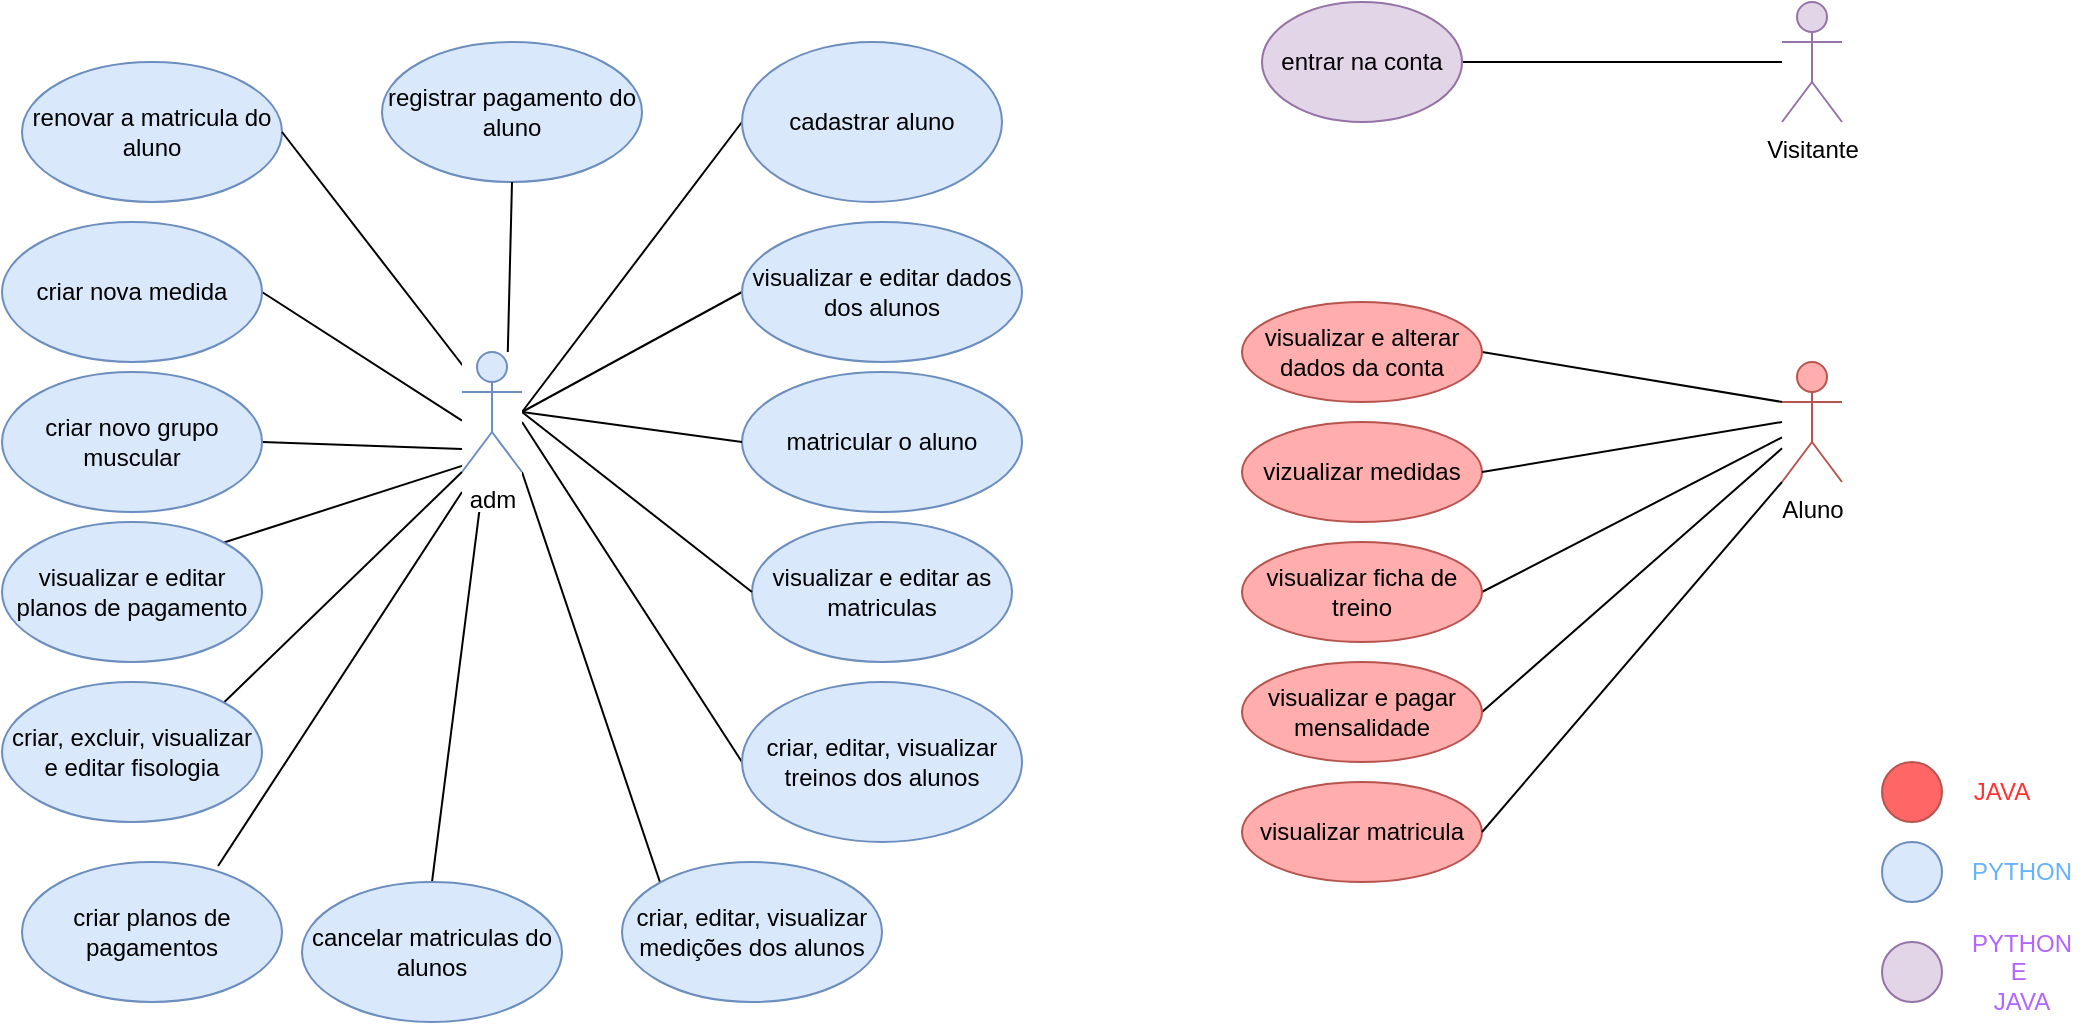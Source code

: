 <mxfile version="26.0.15">
  <diagram id="C5RBs43oDa-KdzZeNtuy" name="Page-1">
    <mxGraphModel dx="1624" dy="929" grid="1" gridSize="10" guides="1" tooltips="1" connect="1" arrows="1" fold="1" page="1" pageScale="1" pageWidth="827" pageHeight="1169" math="0" shadow="0">
      <root>
        <mxCell id="WIyWlLk6GJQsqaUBKTNV-0" />
        <mxCell id="WIyWlLk6GJQsqaUBKTNV-1" parent="WIyWlLk6GJQsqaUBKTNV-0" />
        <mxCell id="BnCr40TSd7fpDwWJQl5j-0" style="rounded=0;orthogonalLoop=1;jettySize=auto;html=1;exitX=0.5;exitY=0;exitDx=0;exitDy=0;endArrow=none;startFill=0;" parent="WIyWlLk6GJQsqaUBKTNV-1" source="BnCr40TSd7fpDwWJQl5j-44" target="BnCr40TSd7fpDwWJQl5j-41" edge="1">
          <mxGeometry relative="1" as="geometry" />
        </mxCell>
        <mxCell id="BnCr40TSd7fpDwWJQl5j-1" style="edgeStyle=none;shape=connector;rounded=0;orthogonalLoop=1;jettySize=auto;html=1;exitX=1;exitY=0.333;exitDx=0;exitDy=0;exitPerimeter=0;entryX=0;entryY=0.5;entryDx=0;entryDy=0;strokeColor=default;align=center;verticalAlign=middle;fontFamily=Helvetica;fontSize=11;fontColor=default;labelBackgroundColor=default;startArrow=none;startFill=0;endArrow=none;endFill=0;" parent="WIyWlLk6GJQsqaUBKTNV-1" target="BnCr40TSd7fpDwWJQl5j-11" edge="1">
          <mxGeometry relative="1" as="geometry">
            <mxPoint x="620" y="775" as="sourcePoint" />
          </mxGeometry>
        </mxCell>
        <mxCell id="BnCr40TSd7fpDwWJQl5j-2" style="edgeStyle=none;shape=connector;rounded=0;orthogonalLoop=1;jettySize=auto;html=1;exitX=1;exitY=0.333;exitDx=0;exitDy=0;exitPerimeter=0;entryX=0;entryY=0.5;entryDx=0;entryDy=0;strokeColor=default;align=center;verticalAlign=middle;fontFamily=Helvetica;fontSize=11;fontColor=default;labelBackgroundColor=default;startArrow=none;startFill=0;endArrow=none;endFill=0;" parent="WIyWlLk6GJQsqaUBKTNV-1" target="BnCr40TSd7fpDwWJQl5j-13" edge="1">
          <mxGeometry relative="1" as="geometry">
            <mxPoint x="620" y="775" as="sourcePoint" />
          </mxGeometry>
        </mxCell>
        <mxCell id="BnCr40TSd7fpDwWJQl5j-3" value="Visitante" style="shape=umlActor;verticalLabelPosition=bottom;verticalAlign=top;html=1;outlineConnect=0;fillColor=#e1d5e7;strokeColor=#9673a6;" parent="WIyWlLk6GJQsqaUBKTNV-1" vertex="1">
          <mxGeometry x="1250" y="570" width="30" height="60" as="geometry" />
        </mxCell>
        <mxCell id="BnCr40TSd7fpDwWJQl5j-4" style="rounded=0;orthogonalLoop=1;jettySize=auto;html=1;exitX=0;exitY=0.333;exitDx=0;exitDy=0;exitPerimeter=0;entryX=1;entryY=0.5;entryDx=0;entryDy=0;startArrow=none;startFill=0;endArrow=none;endFill=0;" parent="WIyWlLk6GJQsqaUBKTNV-1" source="BnCr40TSd7fpDwWJQl5j-5" target="BnCr40TSd7fpDwWJQl5j-8" edge="1">
          <mxGeometry relative="1" as="geometry" />
        </mxCell>
        <mxCell id="BnCr40TSd7fpDwWJQl5j-5" value="Aluno" style="shape=umlActor;verticalLabelPosition=bottom;verticalAlign=top;html=1;outlineConnect=0;fillColor=light-dark(#ffadad, #ff7777);strokeColor=#b85450;" parent="WIyWlLk6GJQsqaUBKTNV-1" vertex="1">
          <mxGeometry x="1250" y="750" width="30" height="60" as="geometry" />
        </mxCell>
        <mxCell id="BnCr40TSd7fpDwWJQl5j-6" style="edgeStyle=none;shape=connector;rounded=0;orthogonalLoop=1;jettySize=auto;html=1;exitX=1;exitY=0.5;exitDx=0;exitDy=0;strokeColor=default;align=center;verticalAlign=middle;fontFamily=Helvetica;fontSize=11;fontColor=default;labelBackgroundColor=default;startArrow=none;startFill=0;endArrow=none;endFill=0;" parent="WIyWlLk6GJQsqaUBKTNV-1" source="BnCr40TSd7fpDwWJQl5j-7" target="BnCr40TSd7fpDwWJQl5j-3" edge="1">
          <mxGeometry relative="1" as="geometry" />
        </mxCell>
        <mxCell id="BnCr40TSd7fpDwWJQl5j-7" value="entrar na conta" style="ellipse;whiteSpace=wrap;html=1;fillColor=#e1d5e7;strokeColor=#9673a6;" parent="WIyWlLk6GJQsqaUBKTNV-1" vertex="1">
          <mxGeometry x="990" y="570" width="100" height="60" as="geometry" />
        </mxCell>
        <mxCell id="BnCr40TSd7fpDwWJQl5j-8" value="visualizar e alterar dados da conta" style="ellipse;whiteSpace=wrap;html=1;fillColor=light-dark(#ffadad, #ff7777);strokeColor=#b85450;" parent="WIyWlLk6GJQsqaUBKTNV-1" vertex="1">
          <mxGeometry x="980" y="720" width="120" height="50" as="geometry" />
        </mxCell>
        <mxCell id="BnCr40TSd7fpDwWJQl5j-9" style="edgeStyle=none;shape=connector;rounded=0;orthogonalLoop=1;jettySize=auto;html=1;exitX=1;exitY=0.5;exitDx=0;exitDy=0;strokeColor=default;align=center;verticalAlign=middle;fontFamily=Helvetica;fontSize=11;fontColor=default;labelBackgroundColor=default;startArrow=none;startFill=0;endArrow=none;endFill=0;" parent="WIyWlLk6GJQsqaUBKTNV-1" source="BnCr40TSd7fpDwWJQl5j-10" target="BnCr40TSd7fpDwWJQl5j-5" edge="1">
          <mxGeometry relative="1" as="geometry" />
        </mxCell>
        <mxCell id="BnCr40TSd7fpDwWJQl5j-10" value="visualizar ficha de treino" style="ellipse;whiteSpace=wrap;html=1;fillColor=light-dark(#ffadad, #ff7777);strokeColor=#b85450;" parent="WIyWlLk6GJQsqaUBKTNV-1" vertex="1">
          <mxGeometry x="980" y="840" width="120" height="50" as="geometry" />
        </mxCell>
        <mxCell id="BnCr40TSd7fpDwWJQl5j-11" value="cadastrar aluno" style="ellipse;whiteSpace=wrap;html=1;fillColor=#dae8fc;strokeColor=#6c8ebf;" parent="WIyWlLk6GJQsqaUBKTNV-1" vertex="1">
          <mxGeometry x="730" y="590" width="130" height="80" as="geometry" />
        </mxCell>
        <mxCell id="BnCr40TSd7fpDwWJQl5j-12" value="matricular o aluno" style="ellipse;whiteSpace=wrap;html=1;fillColor=#dae8fc;strokeColor=#6c8ebf;" parent="WIyWlLk6GJQsqaUBKTNV-1" vertex="1">
          <mxGeometry x="730" y="755" width="140" height="70" as="geometry" />
        </mxCell>
        <mxCell id="BnCr40TSd7fpDwWJQl5j-13" value="visualizar e editar dados dos alunos" style="ellipse;whiteSpace=wrap;html=1;fillColor=#dae8fc;strokeColor=#6c8ebf;" parent="WIyWlLk6GJQsqaUBKTNV-1" vertex="1">
          <mxGeometry x="730" y="680" width="140" height="70" as="geometry" />
        </mxCell>
        <mxCell id="BnCr40TSd7fpDwWJQl5j-14" style="edgeStyle=none;shape=connector;rounded=0;orthogonalLoop=1;jettySize=auto;html=1;exitX=0;exitY=0.5;exitDx=0;exitDy=0;strokeColor=default;align=center;verticalAlign=middle;fontFamily=Helvetica;fontSize=11;fontColor=default;labelBackgroundColor=default;startArrow=none;startFill=0;endArrow=none;endFill=0;" parent="WIyWlLk6GJQsqaUBKTNV-1" source="BnCr40TSd7fpDwWJQl5j-15" edge="1">
          <mxGeometry relative="1" as="geometry">
            <mxPoint x="620" y="780" as="targetPoint" />
          </mxGeometry>
        </mxCell>
        <mxCell id="BnCr40TSd7fpDwWJQl5j-15" value="criar, editar, visualizar treinos dos alunos" style="ellipse;whiteSpace=wrap;html=1;fillColor=#dae8fc;strokeColor=#6c8ebf;" parent="WIyWlLk6GJQsqaUBKTNV-1" vertex="1">
          <mxGeometry x="730" y="910" width="140" height="80" as="geometry" />
        </mxCell>
        <mxCell id="BnCr40TSd7fpDwWJQl5j-16" value="visualizar e editar as matriculas" style="ellipse;whiteSpace=wrap;html=1;fillColor=#dae8fc;strokeColor=#6c8ebf;" parent="WIyWlLk6GJQsqaUBKTNV-1" vertex="1">
          <mxGeometry x="735" y="830" width="130" height="70" as="geometry" />
        </mxCell>
        <mxCell id="BnCr40TSd7fpDwWJQl5j-17" value="vizualizar medidas" style="ellipse;whiteSpace=wrap;html=1;fillColor=light-dark(#ffadad, #ff7777);strokeColor=#b85450;" parent="WIyWlLk6GJQsqaUBKTNV-1" vertex="1">
          <mxGeometry x="980" y="780" width="120" height="50" as="geometry" />
        </mxCell>
        <mxCell id="BnCr40TSd7fpDwWJQl5j-18" style="edgeStyle=none;shape=connector;rounded=0;orthogonalLoop=1;jettySize=auto;html=1;exitX=1;exitY=0.5;exitDx=0;exitDy=0;strokeColor=default;align=center;verticalAlign=middle;fontFamily=Helvetica;fontSize=11;fontColor=default;labelBackgroundColor=default;startArrow=none;startFill=0;endArrow=none;endFill=0;" parent="WIyWlLk6GJQsqaUBKTNV-1" source="BnCr40TSd7fpDwWJQl5j-17" edge="1">
          <mxGeometry relative="1" as="geometry">
            <mxPoint x="1250" y="780" as="targetPoint" />
          </mxGeometry>
        </mxCell>
        <mxCell id="BnCr40TSd7fpDwWJQl5j-19" style="edgeStyle=none;shape=connector;rounded=0;orthogonalLoop=1;jettySize=auto;html=1;exitX=1;exitY=0.5;exitDx=0;exitDy=0;strokeColor=default;align=center;verticalAlign=middle;fontFamily=Helvetica;fontSize=11;fontColor=default;labelBackgroundColor=default;startArrow=none;startFill=0;endArrow=none;endFill=0;" parent="WIyWlLk6GJQsqaUBKTNV-1" source="BnCr40TSd7fpDwWJQl5j-20" target="BnCr40TSd7fpDwWJQl5j-5" edge="1">
          <mxGeometry relative="1" as="geometry" />
        </mxCell>
        <mxCell id="BnCr40TSd7fpDwWJQl5j-20" value="visualizar e pagar mensalidade" style="ellipse;whiteSpace=wrap;html=1;fillColor=light-dark(#ffadad, #ff7777);strokeColor=#b85450;" parent="WIyWlLk6GJQsqaUBKTNV-1" vertex="1">
          <mxGeometry x="980" y="900" width="120" height="50" as="geometry" />
        </mxCell>
        <mxCell id="BbILCWoNtjiqPYjzGGdG-3" style="rounded=0;orthogonalLoop=1;jettySize=auto;html=1;exitX=0;exitY=0;exitDx=0;exitDy=0;entryX=1;entryY=0.75;entryDx=0;entryDy=0;endArrow=none;startFill=0;" edge="1" parent="WIyWlLk6GJQsqaUBKTNV-1" source="BnCr40TSd7fpDwWJQl5j-22" target="BnCr40TSd7fpDwWJQl5j-40">
          <mxGeometry relative="1" as="geometry" />
        </mxCell>
        <mxCell id="BnCr40TSd7fpDwWJQl5j-22" value="criar, editar, visualizar medições dos alunos" style="ellipse;whiteSpace=wrap;html=1;fillColor=#dae8fc;strokeColor=#6c8ebf;" parent="WIyWlLk6GJQsqaUBKTNV-1" vertex="1">
          <mxGeometry x="670" y="1000" width="130" height="70" as="geometry" />
        </mxCell>
        <mxCell id="BnCr40TSd7fpDwWJQl5j-23" value="visualizar matricula" style="ellipse;whiteSpace=wrap;html=1;fillColor=light-dark(#ffadad, #ff7777);strokeColor=#b85450;" parent="WIyWlLk6GJQsqaUBKTNV-1" vertex="1">
          <mxGeometry x="980" y="960" width="120" height="50" as="geometry" />
        </mxCell>
        <mxCell id="BnCr40TSd7fpDwWJQl5j-24" style="edgeStyle=none;shape=connector;rounded=0;orthogonalLoop=1;jettySize=auto;html=1;exitX=1;exitY=0.5;exitDx=0;exitDy=0;entryX=0;entryY=1;entryDx=0;entryDy=0;entryPerimeter=0;strokeColor=default;align=center;verticalAlign=middle;fontFamily=Helvetica;fontSize=11;fontColor=default;labelBackgroundColor=default;startArrow=none;startFill=0;endArrow=none;endFill=0;" parent="WIyWlLk6GJQsqaUBKTNV-1" source="BnCr40TSd7fpDwWJQl5j-23" target="BnCr40TSd7fpDwWJQl5j-5" edge="1">
          <mxGeometry relative="1" as="geometry" />
        </mxCell>
        <mxCell id="BnCr40TSd7fpDwWJQl5j-25" style="edgeStyle=none;shape=connector;rounded=0;orthogonalLoop=1;jettySize=auto;html=1;exitX=0;exitY=0.5;exitDx=0;exitDy=0;entryX=1;entryY=0.333;entryDx=0;entryDy=0;entryPerimeter=0;strokeColor=default;align=center;verticalAlign=middle;fontFamily=Helvetica;fontSize=11;fontColor=default;labelBackgroundColor=default;startArrow=none;startFill=0;endArrow=none;endFill=0;" parent="WIyWlLk6GJQsqaUBKTNV-1" source="BnCr40TSd7fpDwWJQl5j-12" edge="1">
          <mxGeometry relative="1" as="geometry">
            <mxPoint x="620" y="775" as="targetPoint" />
          </mxGeometry>
        </mxCell>
        <mxCell id="BnCr40TSd7fpDwWJQl5j-26" style="edgeStyle=none;shape=connector;rounded=0;orthogonalLoop=1;jettySize=auto;html=1;exitX=0;exitY=0.5;exitDx=0;exitDy=0;entryX=1;entryY=0.333;entryDx=0;entryDy=0;entryPerimeter=0;strokeColor=default;align=center;verticalAlign=middle;fontFamily=Helvetica;fontSize=11;fontColor=default;labelBackgroundColor=default;startArrow=none;startFill=0;endArrow=none;endFill=0;" parent="WIyWlLk6GJQsqaUBKTNV-1" source="BnCr40TSd7fpDwWJQl5j-16" edge="1">
          <mxGeometry relative="1" as="geometry">
            <mxPoint x="620" y="775" as="targetPoint" />
          </mxGeometry>
        </mxCell>
        <mxCell id="BnCr40TSd7fpDwWJQl5j-27" style="rounded=0;orthogonalLoop=1;jettySize=auto;html=1;exitX=0.754;exitY=0.029;exitDx=0;exitDy=0;endArrow=none;startFill=0;exitPerimeter=0;" parent="WIyWlLk6GJQsqaUBKTNV-1" edge="1" source="BnCr40TSd7fpDwWJQl5j-28">
          <mxGeometry relative="1" as="geometry">
            <mxPoint x="589.997" y="815" as="targetPoint" />
            <mxPoint x="429.33" y="990" as="sourcePoint" />
          </mxGeometry>
        </mxCell>
        <mxCell id="BnCr40TSd7fpDwWJQl5j-28" value="criar planos de pagamentos" style="ellipse;whiteSpace=wrap;html=1;fillColor=#dae8fc;strokeColor=#6c8ebf;" parent="WIyWlLk6GJQsqaUBKTNV-1" vertex="1">
          <mxGeometry x="370" y="1000" width="130" height="70" as="geometry" />
        </mxCell>
        <mxCell id="BnCr40TSd7fpDwWJQl5j-29" style="edgeStyle=none;shape=connector;rounded=0;orthogonalLoop=1;jettySize=auto;html=1;exitX=1;exitY=0;exitDx=0;exitDy=0;strokeColor=default;align=center;verticalAlign=middle;fontFamily=Helvetica;fontSize=11;fontColor=default;labelBackgroundColor=default;startFill=0;endArrow=none;" parent="WIyWlLk6GJQsqaUBKTNV-1" source="BnCr40TSd7fpDwWJQl5j-30" edge="1">
          <mxGeometry relative="1" as="geometry">
            <mxPoint x="590" y="801.961" as="targetPoint" />
          </mxGeometry>
        </mxCell>
        <mxCell id="BnCr40TSd7fpDwWJQl5j-30" value="visualizar e editar planos de pagamento" style="ellipse;whiteSpace=wrap;html=1;fillColor=#dae8fc;strokeColor=#6c8ebf;" parent="WIyWlLk6GJQsqaUBKTNV-1" vertex="1">
          <mxGeometry x="360" y="830" width="130" height="70" as="geometry" />
        </mxCell>
        <mxCell id="BnCr40TSd7fpDwWJQl5j-31" value="registrar pagamento do aluno" style="ellipse;whiteSpace=wrap;html=1;fillColor=#dae8fc;strokeColor=#6c8ebf;" parent="WIyWlLk6GJQsqaUBKTNV-1" vertex="1">
          <mxGeometry x="550" y="590" width="130" height="70" as="geometry" />
        </mxCell>
        <mxCell id="BnCr40TSd7fpDwWJQl5j-33" value="renovar a matricula do aluno" style="ellipse;whiteSpace=wrap;html=1;fillColor=#dae8fc;strokeColor=#6c8ebf;" parent="WIyWlLk6GJQsqaUBKTNV-1" vertex="1">
          <mxGeometry x="370" y="600" width="130" height="70" as="geometry" />
        </mxCell>
        <mxCell id="BnCr40TSd7fpDwWJQl5j-34" style="edgeStyle=none;shape=connector;rounded=0;orthogonalLoop=1;jettySize=auto;html=1;exitX=1;exitY=0.5;exitDx=0;exitDy=0;strokeColor=default;align=center;verticalAlign=middle;fontFamily=Helvetica;fontSize=11;fontColor=default;labelBackgroundColor=default;startFill=0;endArrow=none;" parent="WIyWlLk6GJQsqaUBKTNV-1" source="BnCr40TSd7fpDwWJQl5j-35" edge="1">
          <mxGeometry relative="1" as="geometry">
            <mxPoint x="590" y="779.286" as="targetPoint" />
          </mxGeometry>
        </mxCell>
        <mxCell id="BnCr40TSd7fpDwWJQl5j-35" value="criar nova medida" style="ellipse;whiteSpace=wrap;html=1;fillColor=#dae8fc;strokeColor=#6c8ebf;" parent="WIyWlLk6GJQsqaUBKTNV-1" vertex="1">
          <mxGeometry x="360" y="680" width="130" height="70" as="geometry" />
        </mxCell>
        <mxCell id="BnCr40TSd7fpDwWJQl5j-36" style="edgeStyle=none;shape=connector;rounded=0;orthogonalLoop=1;jettySize=auto;html=1;exitX=1;exitY=0.5;exitDx=0;exitDy=0;strokeColor=default;align=center;verticalAlign=middle;fontFamily=Helvetica;fontSize=11;fontColor=default;labelBackgroundColor=default;startFill=0;endArrow=none;" parent="WIyWlLk6GJQsqaUBKTNV-1" source="BnCr40TSd7fpDwWJQl5j-37" edge="1">
          <mxGeometry relative="1" as="geometry">
            <mxPoint x="590" y="793.478" as="targetPoint" />
          </mxGeometry>
        </mxCell>
        <mxCell id="BnCr40TSd7fpDwWJQl5j-37" value="criar novo grupo muscular" style="ellipse;whiteSpace=wrap;html=1;fillColor=#dae8fc;strokeColor=#6c8ebf;" parent="WIyWlLk6GJQsqaUBKTNV-1" vertex="1">
          <mxGeometry x="360" y="755" width="130" height="70" as="geometry" />
        </mxCell>
        <mxCell id="BnCr40TSd7fpDwWJQl5j-38" style="edgeStyle=none;shape=connector;rounded=0;orthogonalLoop=1;jettySize=auto;html=1;exitX=1;exitY=0.5;exitDx=0;exitDy=0;entryX=0.25;entryY=0.1;entryDx=0;entryDy=0;entryPerimeter=0;strokeColor=default;align=center;verticalAlign=middle;fontFamily=Helvetica;fontSize=11;fontColor=default;labelBackgroundColor=default;startFill=0;endArrow=none;" parent="WIyWlLk6GJQsqaUBKTNV-1" source="BnCr40TSd7fpDwWJQl5j-33" edge="1">
          <mxGeometry relative="1" as="geometry">
            <mxPoint x="597.5" y="761" as="targetPoint" />
          </mxGeometry>
        </mxCell>
        <mxCell id="BnCr40TSd7fpDwWJQl5j-39" style="edgeStyle=none;shape=connector;rounded=0;orthogonalLoop=1;jettySize=auto;html=1;exitX=0.5;exitY=1;exitDx=0;exitDy=0;entryX=0.75;entryY=0.1;entryDx=0;entryDy=0;entryPerimeter=0;strokeColor=default;align=center;verticalAlign=middle;fontFamily=Helvetica;fontSize=11;fontColor=default;labelBackgroundColor=default;startFill=0;endArrow=none;" parent="WIyWlLk6GJQsqaUBKTNV-1" source="BnCr40TSd7fpDwWJQl5j-31" edge="1">
          <mxGeometry relative="1" as="geometry">
            <mxPoint x="612.5" y="761" as="targetPoint" />
          </mxGeometry>
        </mxCell>
        <mxCell id="BnCr40TSd7fpDwWJQl5j-40" value="" style="whiteSpace=wrap;html=1;fontFamily=Helvetica;fontSize=11;fontColor=default;labelBackgroundColor=default;strokeColor=none;" parent="WIyWlLk6GJQsqaUBKTNV-1" vertex="1">
          <mxGeometry x="590" y="745" width="30" height="80" as="geometry" />
        </mxCell>
        <mxCell id="BnCr40TSd7fpDwWJQl5j-41" value="adm" style="shape=umlActor;verticalLabelPosition=bottom;verticalAlign=top;html=1;outlineConnect=0;fillColor=#dae8fc;strokeColor=#6c8ebf;" parent="WIyWlLk6GJQsqaUBKTNV-1" vertex="1">
          <mxGeometry x="590" y="745" width="30" height="60" as="geometry" />
        </mxCell>
        <mxCell id="BnCr40TSd7fpDwWJQl5j-44" value="cancelar matriculas do alunos" style="ellipse;whiteSpace=wrap;html=1;fillColor=#dae8fc;strokeColor=#6c8ebf;" parent="WIyWlLk6GJQsqaUBKTNV-1" vertex="1">
          <mxGeometry x="510" y="1010" width="130" height="70" as="geometry" />
        </mxCell>
        <mxCell id="BnCr40TSd7fpDwWJQl5j-45" value="" style="ellipse;whiteSpace=wrap;html=1;aspect=fixed;fillColor=#FF6666;strokeColor=#b85450;" parent="WIyWlLk6GJQsqaUBKTNV-1" vertex="1">
          <mxGeometry x="1300" y="950" width="30" height="30" as="geometry" />
        </mxCell>
        <mxCell id="BnCr40TSd7fpDwWJQl5j-46" value="" style="ellipse;whiteSpace=wrap;html=1;aspect=fixed;fillColor=#dae8fc;strokeColor=#6c8ebf;" parent="WIyWlLk6GJQsqaUBKTNV-1" vertex="1">
          <mxGeometry x="1300" y="990" width="30" height="30" as="geometry" />
        </mxCell>
        <mxCell id="BnCr40TSd7fpDwWJQl5j-47" value="" style="ellipse;whiteSpace=wrap;html=1;aspect=fixed;fillColor=#e1d5e7;strokeColor=#9673a6;" parent="WIyWlLk6GJQsqaUBKTNV-1" vertex="1">
          <mxGeometry x="1300" y="1040" width="30" height="30" as="geometry" />
        </mxCell>
        <mxCell id="BnCr40TSd7fpDwWJQl5j-48" value="JAVA" style="text;html=1;align=center;verticalAlign=middle;whiteSpace=wrap;rounded=0;fillColor=none;strokeColor=none;fontColor=#FF3333;" parent="WIyWlLk6GJQsqaUBKTNV-1" vertex="1">
          <mxGeometry x="1330" y="950" width="60" height="30" as="geometry" />
        </mxCell>
        <mxCell id="BnCr40TSd7fpDwWJQl5j-49" value="PYTHON" style="text;html=1;align=center;verticalAlign=middle;whiteSpace=wrap;rounded=0;fillColor=none;strokeColor=none;fontColor=#66B2FF;" parent="WIyWlLk6GJQsqaUBKTNV-1" vertex="1">
          <mxGeometry x="1340" y="990" width="60" height="30" as="geometry" />
        </mxCell>
        <mxCell id="BnCr40TSd7fpDwWJQl5j-50" value="PYTHON E&amp;nbsp;&lt;div&gt;JAVA&lt;/div&gt;" style="text;html=1;align=center;verticalAlign=middle;whiteSpace=wrap;rounded=0;fillColor=none;strokeColor=none;fontColor=#B266FF;" parent="WIyWlLk6GJQsqaUBKTNV-1" vertex="1">
          <mxGeometry x="1340" y="1040" width="60" height="30" as="geometry" />
        </mxCell>
        <mxCell id="BbILCWoNtjiqPYjzGGdG-2" style="rounded=0;orthogonalLoop=1;jettySize=auto;html=1;exitX=1;exitY=0;exitDx=0;exitDy=0;entryX=0;entryY=0.75;entryDx=0;entryDy=0;endArrow=none;startFill=0;" edge="1" parent="WIyWlLk6GJQsqaUBKTNV-1" source="BbILCWoNtjiqPYjzGGdG-1" target="BnCr40TSd7fpDwWJQl5j-40">
          <mxGeometry relative="1" as="geometry" />
        </mxCell>
        <mxCell id="BbILCWoNtjiqPYjzGGdG-1" value="criar, excluir, visualizar e editar fisologia" style="ellipse;whiteSpace=wrap;html=1;fillColor=#dae8fc;strokeColor=#6c8ebf;" vertex="1" parent="WIyWlLk6GJQsqaUBKTNV-1">
          <mxGeometry x="360" y="910" width="130" height="70" as="geometry" />
        </mxCell>
      </root>
    </mxGraphModel>
  </diagram>
</mxfile>
